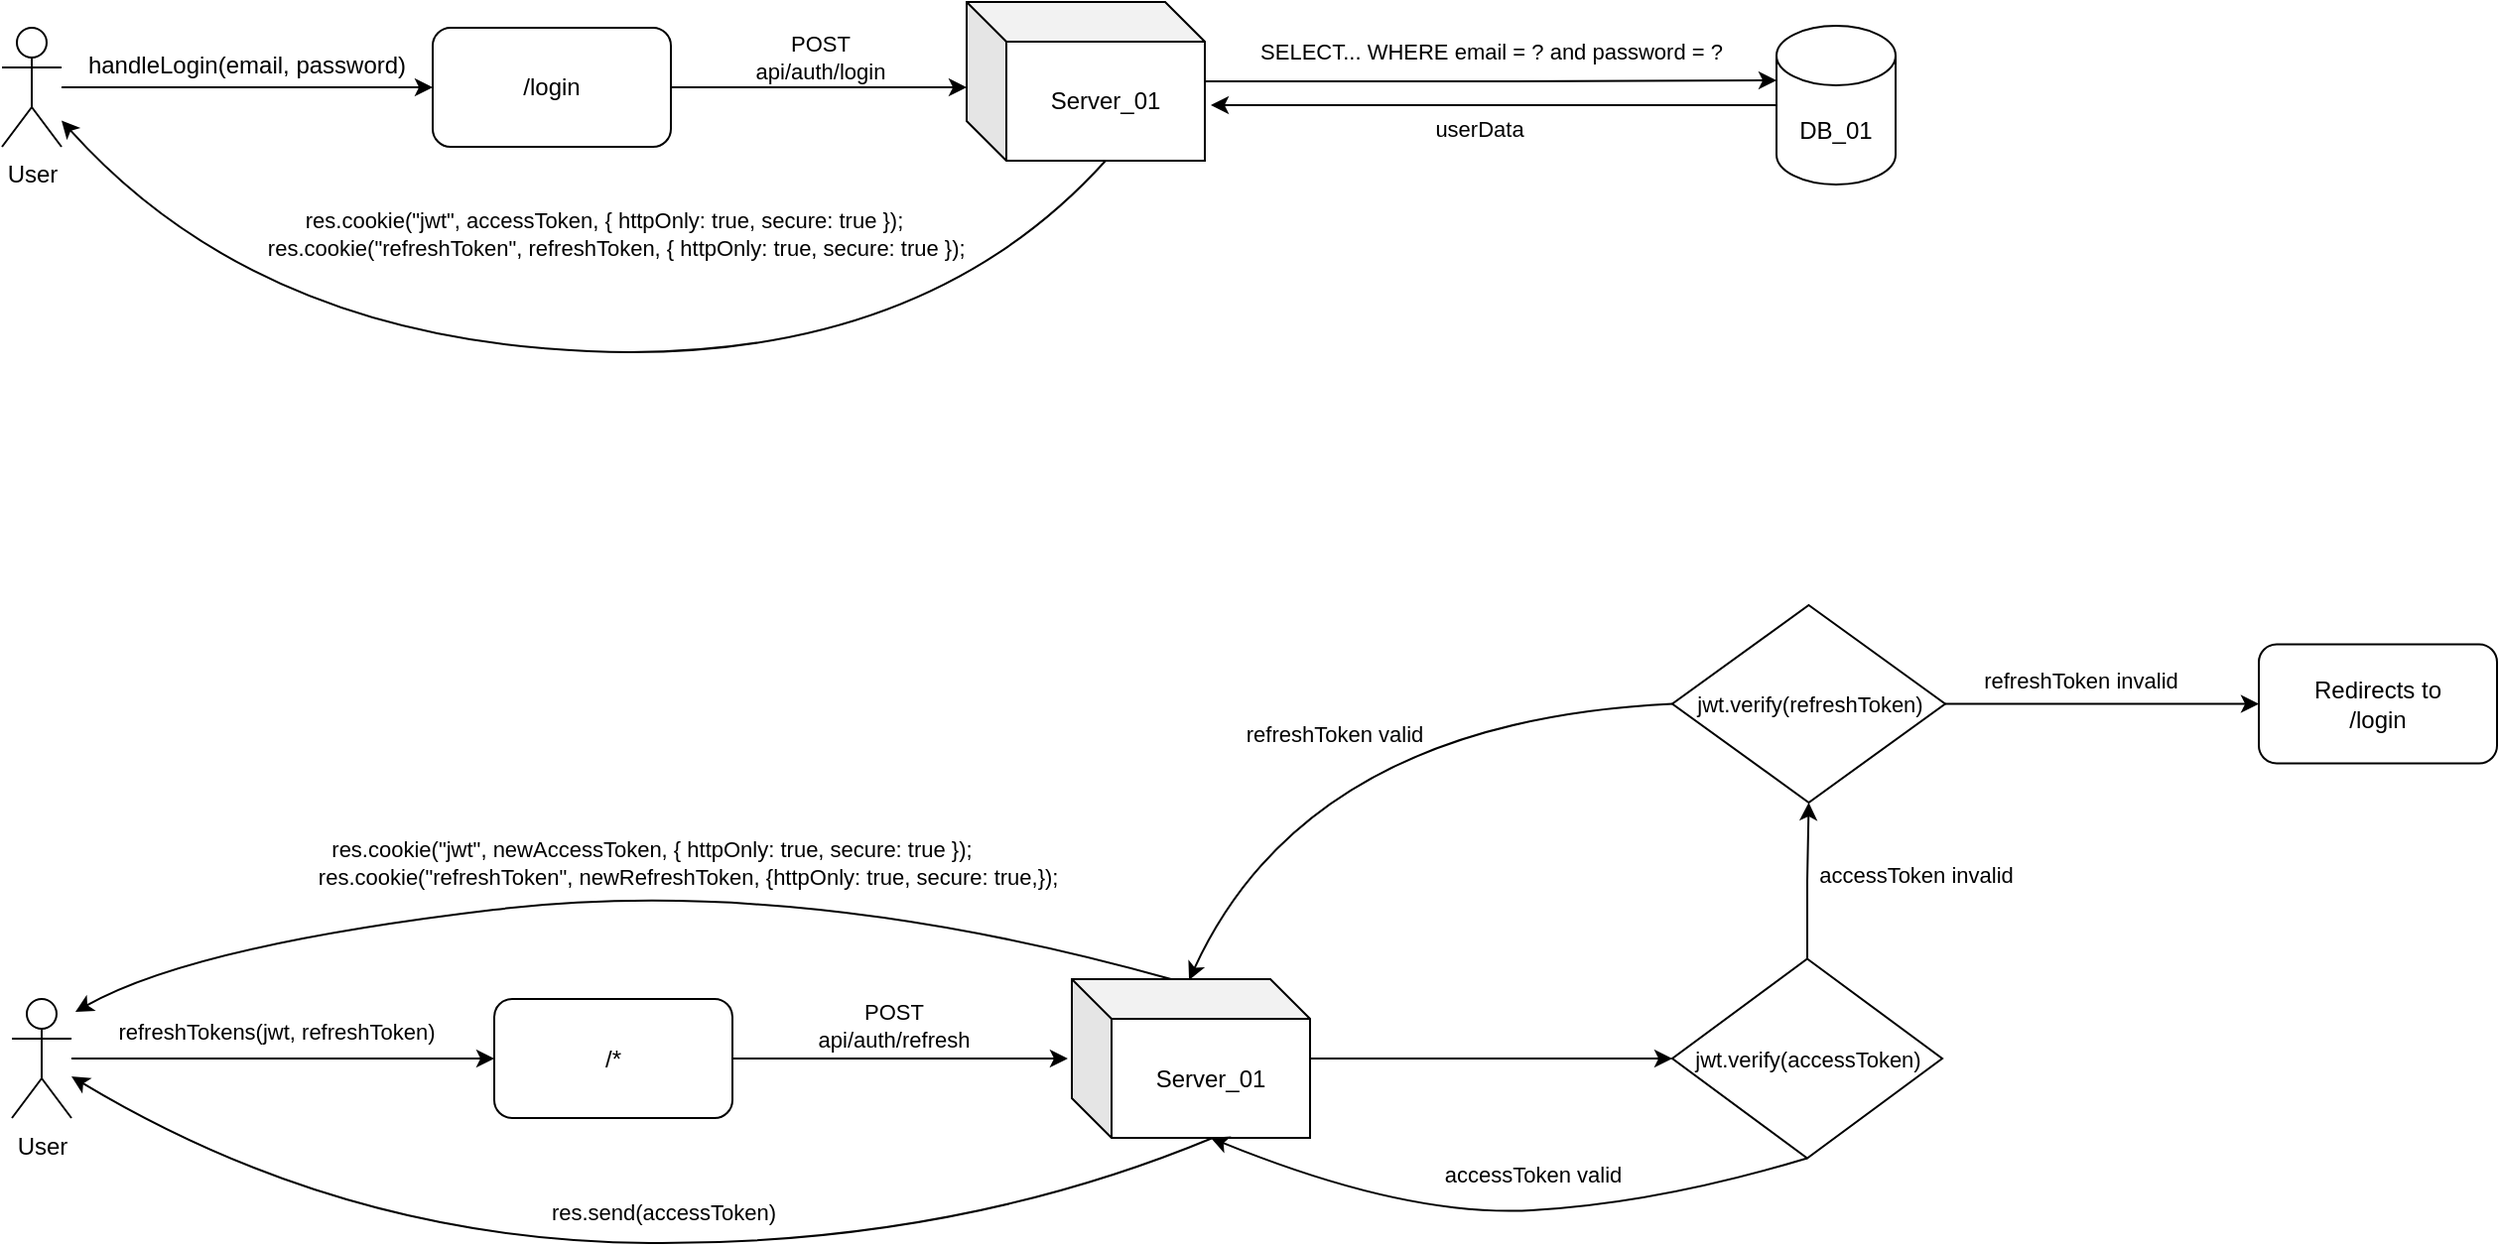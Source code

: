 <mxfile version="26.0.4">
  <diagram name="Side-1" id="1uXuAMI6sPNAo0RSmzbY">
    <mxGraphModel dx="1434" dy="778" grid="0" gridSize="10" guides="1" tooltips="1" connect="1" arrows="1" fold="1" page="0" pageScale="1" pageWidth="1169" pageHeight="827" math="0" shadow="0">
      <root>
        <mxCell id="0" />
        <mxCell id="1" parent="0" />
        <mxCell id="B3a1C3_mdHpukq3oLCQm-4" style="edgeStyle=orthogonalEdgeStyle;rounded=0;orthogonalLoop=1;jettySize=auto;html=1;" edge="1" parent="1" source="B3a1C3_mdHpukq3oLCQm-1" target="B3a1C3_mdHpukq3oLCQm-3">
          <mxGeometry relative="1" as="geometry" />
        </mxCell>
        <mxCell id="B3a1C3_mdHpukq3oLCQm-1" value="User" style="shape=umlActor;verticalLabelPosition=bottom;verticalAlign=top;html=1;outlineConnect=0;" vertex="1" parent="1">
          <mxGeometry x="145" y="168" width="30" height="60" as="geometry" />
        </mxCell>
        <mxCell id="B3a1C3_mdHpukq3oLCQm-3" value="/login" style="rounded=1;whiteSpace=wrap;html=1;" vertex="1" parent="1">
          <mxGeometry x="362" y="168" width="120" height="60" as="geometry" />
        </mxCell>
        <mxCell id="B3a1C3_mdHpukq3oLCQm-5" value="handleLogin(email, password)" style="text;html=1;align=center;verticalAlign=middle;resizable=0;points=[];autosize=1;strokeColor=none;fillColor=none;" vertex="1" parent="1">
          <mxGeometry x="179" y="174" width="178" height="26" as="geometry" />
        </mxCell>
        <mxCell id="B3a1C3_mdHpukq3oLCQm-6" value="Server_01" style="shape=cube;whiteSpace=wrap;html=1;boundedLbl=1;backgroundOutline=1;darkOpacity=0.05;darkOpacity2=0.1;" vertex="1" parent="1">
          <mxGeometry x="631" y="155" width="120" height="80" as="geometry" />
        </mxCell>
        <mxCell id="B3a1C3_mdHpukq3oLCQm-18" style="edgeStyle=orthogonalEdgeStyle;rounded=0;orthogonalLoop=1;jettySize=auto;html=1;" edge="1" parent="1" source="B3a1C3_mdHpukq3oLCQm-11">
          <mxGeometry relative="1" as="geometry">
            <mxPoint x="754" y="207" as="targetPoint" />
          </mxGeometry>
        </mxCell>
        <mxCell id="B3a1C3_mdHpukq3oLCQm-20" value="userData" style="edgeLabel;html=1;align=center;verticalAlign=middle;resizable=0;points=[];" vertex="1" connectable="0" parent="B3a1C3_mdHpukq3oLCQm-18">
          <mxGeometry x="0.016" y="4" relative="1" as="geometry">
            <mxPoint x="-6" y="7" as="offset" />
          </mxGeometry>
        </mxCell>
        <mxCell id="B3a1C3_mdHpukq3oLCQm-11" value="DB_01" style="shape=cylinder3;whiteSpace=wrap;html=1;boundedLbl=1;backgroundOutline=1;size=15;" vertex="1" parent="1">
          <mxGeometry x="1039" y="167" width="60" height="80" as="geometry" />
        </mxCell>
        <mxCell id="B3a1C3_mdHpukq3oLCQm-14" style="edgeStyle=orthogonalEdgeStyle;rounded=0;orthogonalLoop=1;jettySize=auto;html=1;entryX=0;entryY=0;entryDx=0;entryDy=27.5;entryPerimeter=0;" edge="1" parent="1" source="B3a1C3_mdHpukq3oLCQm-6" target="B3a1C3_mdHpukq3oLCQm-11">
          <mxGeometry relative="1" as="geometry" />
        </mxCell>
        <mxCell id="B3a1C3_mdHpukq3oLCQm-19" value="SELECT... WHERE email = ? and password = ?" style="edgeLabel;html=1;align=center;verticalAlign=middle;resizable=0;points=[];" vertex="1" connectable="0" parent="B3a1C3_mdHpukq3oLCQm-14">
          <mxGeometry x="-0.196" y="-1" relative="1" as="geometry">
            <mxPoint x="28" y="-16" as="offset" />
          </mxGeometry>
        </mxCell>
        <mxCell id="B3a1C3_mdHpukq3oLCQm-23" style="edgeStyle=orthogonalEdgeStyle;rounded=0;orthogonalLoop=1;jettySize=auto;html=1;entryX=0;entryY=0.538;entryDx=0;entryDy=0;entryPerimeter=0;" edge="1" parent="1" source="B3a1C3_mdHpukq3oLCQm-3" target="B3a1C3_mdHpukq3oLCQm-6">
          <mxGeometry relative="1" as="geometry" />
        </mxCell>
        <mxCell id="B3a1C3_mdHpukq3oLCQm-24" value="POST&lt;div&gt;api/auth/login&lt;/div&gt;" style="edgeLabel;html=1;align=center;verticalAlign=middle;resizable=0;points=[];" vertex="1" connectable="0" parent="B3a1C3_mdHpukq3oLCQm-23">
          <mxGeometry x="-0.114" y="1" relative="1" as="geometry">
            <mxPoint x="9" y="-14" as="offset" />
          </mxGeometry>
        </mxCell>
        <mxCell id="B3a1C3_mdHpukq3oLCQm-27" value="" style="curved=1;endArrow=classic;html=1;rounded=0;exitX=0;exitY=0;exitDx=70;exitDy=80;exitPerimeter=0;" edge="1" parent="1" source="B3a1C3_mdHpukq3oLCQm-6" target="B3a1C3_mdHpukq3oLCQm-1">
          <mxGeometry width="50" height="50" relative="1" as="geometry">
            <mxPoint x="558" y="338" as="sourcePoint" />
            <mxPoint x="608" y="288" as="targetPoint" />
            <Array as="points">
              <mxPoint x="608" y="338" />
              <mxPoint x="273" y="324" />
            </Array>
          </mxGeometry>
        </mxCell>
        <mxCell id="B3a1C3_mdHpukq3oLCQm-28" value="&lt;div&gt;res.cookie(&quot;jwt&quot;, accessToken, { httpOnly: true, secure: true });&lt;/div&gt;&lt;div&gt;&amp;nbsp; &amp;nbsp; res.cookie(&quot;refreshToken&quot;, refreshToken, { httpOnly: true, secure: true });&lt;/div&gt;" style="edgeLabel;html=1;align=center;verticalAlign=middle;resizable=0;points=[];" vertex="1" connectable="0" parent="B3a1C3_mdHpukq3oLCQm-27">
          <mxGeometry x="-0.104" y="-2" relative="1" as="geometry">
            <mxPoint x="-21" y="-58" as="offset" />
          </mxGeometry>
        </mxCell>
        <mxCell id="B3a1C3_mdHpukq3oLCQm-31" style="edgeStyle=orthogonalEdgeStyle;rounded=0;orthogonalLoop=1;jettySize=auto;html=1;entryX=0;entryY=0.5;entryDx=0;entryDy=0;" edge="1" parent="1" source="B3a1C3_mdHpukq3oLCQm-29" target="B3a1C3_mdHpukq3oLCQm-30">
          <mxGeometry relative="1" as="geometry" />
        </mxCell>
        <mxCell id="B3a1C3_mdHpukq3oLCQm-35" value="refreshTokens(jwt, refreshToken)" style="edgeLabel;html=1;align=center;verticalAlign=middle;resizable=0;points=[];" vertex="1" connectable="0" parent="B3a1C3_mdHpukq3oLCQm-31">
          <mxGeometry x="-0.093" relative="1" as="geometry">
            <mxPoint x="6" y="-14" as="offset" />
          </mxGeometry>
        </mxCell>
        <mxCell id="B3a1C3_mdHpukq3oLCQm-29" value="User" style="shape=umlActor;verticalLabelPosition=bottom;verticalAlign=top;html=1;outlineConnect=0;" vertex="1" parent="1">
          <mxGeometry x="150" y="657.5" width="30" height="60" as="geometry" />
        </mxCell>
        <mxCell id="B3a1C3_mdHpukq3oLCQm-30" value="/*" style="rounded=1;whiteSpace=wrap;html=1;" vertex="1" parent="1">
          <mxGeometry x="393" y="657.5" width="120" height="60" as="geometry" />
        </mxCell>
        <mxCell id="B3a1C3_mdHpukq3oLCQm-39" style="edgeStyle=orthogonalEdgeStyle;rounded=0;orthogonalLoop=1;jettySize=auto;html=1;entryX=0;entryY=0.5;entryDx=0;entryDy=0;" edge="1" parent="1" source="B3a1C3_mdHpukq3oLCQm-32" target="B3a1C3_mdHpukq3oLCQm-38">
          <mxGeometry relative="1" as="geometry" />
        </mxCell>
        <mxCell id="B3a1C3_mdHpukq3oLCQm-32" value="Server_01" style="shape=cube;whiteSpace=wrap;html=1;boundedLbl=1;backgroundOutline=1;darkOpacity=0.05;darkOpacity2=0.1;" vertex="1" parent="1">
          <mxGeometry x="684" y="647.5" width="120" height="80" as="geometry" />
        </mxCell>
        <mxCell id="B3a1C3_mdHpukq3oLCQm-33" style="edgeStyle=orthogonalEdgeStyle;rounded=0;orthogonalLoop=1;jettySize=auto;html=1;entryX=-0.017;entryY=0.5;entryDx=0;entryDy=0;entryPerimeter=0;" edge="1" parent="1" source="B3a1C3_mdHpukq3oLCQm-30" target="B3a1C3_mdHpukq3oLCQm-32">
          <mxGeometry relative="1" as="geometry" />
        </mxCell>
        <mxCell id="B3a1C3_mdHpukq3oLCQm-36" value="POST&lt;div&gt;api/auth/refresh&lt;/div&gt;" style="edgeLabel;html=1;align=center;verticalAlign=middle;resizable=0;points=[];" vertex="1" connectable="0" parent="B3a1C3_mdHpukq3oLCQm-33">
          <mxGeometry x="0.042" y="1" relative="1" as="geometry">
            <mxPoint x="-7" y="-16" as="offset" />
          </mxGeometry>
        </mxCell>
        <mxCell id="B3a1C3_mdHpukq3oLCQm-54" value="" style="edgeStyle=orthogonalEdgeStyle;rounded=0;orthogonalLoop=1;jettySize=auto;html=1;" edge="1" parent="1" source="B3a1C3_mdHpukq3oLCQm-38" target="B3a1C3_mdHpukq3oLCQm-53">
          <mxGeometry relative="1" as="geometry" />
        </mxCell>
        <mxCell id="B3a1C3_mdHpukq3oLCQm-65" value="accessToken invalid" style="edgeLabel;html=1;align=center;verticalAlign=middle;resizable=0;points=[];" vertex="1" connectable="0" parent="B3a1C3_mdHpukq3oLCQm-54">
          <mxGeometry x="0.17" relative="1" as="geometry">
            <mxPoint x="53" y="3" as="offset" />
          </mxGeometry>
        </mxCell>
        <mxCell id="B3a1C3_mdHpukq3oLCQm-38" value="&lt;span style=&quot;font-size: 11px; text-wrap-mode: nowrap;&quot;&gt;jwt.verify(accessToken)&lt;/span&gt;" style="rhombus;whiteSpace=wrap;html=1;" vertex="1" parent="1">
          <mxGeometry x="986.5" y="637.25" width="136" height="100.5" as="geometry" />
        </mxCell>
        <mxCell id="B3a1C3_mdHpukq3oLCQm-46" value="" style="curved=1;endArrow=classic;html=1;rounded=0;exitX=0.5;exitY=1;exitDx=0;exitDy=0;entryX=0;entryY=0;entryDx=70;entryDy=80;entryPerimeter=0;" edge="1" parent="1" source="B3a1C3_mdHpukq3oLCQm-38" target="B3a1C3_mdHpukq3oLCQm-32">
          <mxGeometry width="50" height="50" relative="1" as="geometry">
            <mxPoint x="778" y="632.5" as="sourcePoint" />
            <mxPoint x="828" y="582.5" as="targetPoint" />
            <Array as="points">
              <mxPoint x="979" y="760.5" />
              <mxPoint x="852" y="767.5" />
            </Array>
          </mxGeometry>
        </mxCell>
        <mxCell id="B3a1C3_mdHpukq3oLCQm-47" value="accessToken valid" style="edgeLabel;html=1;align=center;verticalAlign=middle;resizable=0;points=[];" vertex="1" connectable="0" parent="B3a1C3_mdHpukq3oLCQm-46">
          <mxGeometry x="-0.054" y="4" relative="1" as="geometry">
            <mxPoint x="5" y="-23" as="offset" />
          </mxGeometry>
        </mxCell>
        <mxCell id="B3a1C3_mdHpukq3oLCQm-49" value="" style="curved=1;endArrow=classic;html=1;rounded=0;exitX=0.5;exitY=1;exitDx=0;exitDy=0;" edge="1" parent="1" target="B3a1C3_mdHpukq3oLCQm-29">
          <mxGeometry width="50" height="50" relative="1" as="geometry">
            <mxPoint x="755" y="727.5" as="sourcePoint" />
            <mxPoint x="489" y="717.5" as="targetPoint" />
            <Array as="points">
              <mxPoint x="625" y="781.5" />
              <mxPoint x="318" y="779.5" />
            </Array>
          </mxGeometry>
        </mxCell>
        <mxCell id="B3a1C3_mdHpukq3oLCQm-51" value="res.send(accessToken)" style="edgeLabel;html=1;align=center;verticalAlign=middle;resizable=0;points=[];" vertex="1" connectable="0" parent="B3a1C3_mdHpukq3oLCQm-49">
          <mxGeometry x="-0.127" y="-1" relative="1" as="geometry">
            <mxPoint x="-23" y="-15" as="offset" />
          </mxGeometry>
        </mxCell>
        <mxCell id="B3a1C3_mdHpukq3oLCQm-68" style="edgeStyle=orthogonalEdgeStyle;rounded=0;orthogonalLoop=1;jettySize=auto;html=1;" edge="1" parent="1" source="B3a1C3_mdHpukq3oLCQm-53" target="B3a1C3_mdHpukq3oLCQm-67">
          <mxGeometry relative="1" as="geometry" />
        </mxCell>
        <mxCell id="B3a1C3_mdHpukq3oLCQm-69" value="refreshToken invalid" style="edgeLabel;html=1;align=center;verticalAlign=middle;resizable=0;points=[];" vertex="1" connectable="0" parent="B3a1C3_mdHpukq3oLCQm-68">
          <mxGeometry x="-0.202" relative="1" as="geometry">
            <mxPoint x="5" y="-12" as="offset" />
          </mxGeometry>
        </mxCell>
        <mxCell id="B3a1C3_mdHpukq3oLCQm-53" value="&lt;span style=&quot;font-size: 11px; text-wrap-mode: nowrap;&quot;&gt;jwt.verify(refreshToken)&lt;/span&gt;" style="rhombus;whiteSpace=wrap;html=1;" vertex="1" parent="1">
          <mxGeometry x="986.5" y="459" width="137.5" height="99.5" as="geometry" />
        </mxCell>
        <mxCell id="B3a1C3_mdHpukq3oLCQm-62" value="" style="curved=1;endArrow=classic;html=1;rounded=0;exitX=0;exitY=0.5;exitDx=0;exitDy=0;entryX=0.492;entryY=0.006;entryDx=0;entryDy=0;entryPerimeter=0;" edge="1" parent="1" source="B3a1C3_mdHpukq3oLCQm-53" target="B3a1C3_mdHpukq3oLCQm-32">
          <mxGeometry width="50" height="50" relative="1" as="geometry">
            <mxPoint x="778" y="532.5" as="sourcePoint" />
            <mxPoint x="742" y="646" as="targetPoint" />
            <Array as="points">
              <mxPoint x="803" y="517.5" />
            </Array>
          </mxGeometry>
        </mxCell>
        <mxCell id="B3a1C3_mdHpukq3oLCQm-63" value="refreshToken valid" style="edgeLabel;html=1;align=center;verticalAlign=middle;resizable=0;points=[];" vertex="1" connectable="0" parent="B3a1C3_mdHpukq3oLCQm-62">
          <mxGeometry x="-0.133" y="25" relative="1" as="geometry">
            <mxPoint x="-30" y="-17" as="offset" />
          </mxGeometry>
        </mxCell>
        <mxCell id="B3a1C3_mdHpukq3oLCQm-64" value="" style="curved=1;endArrow=classic;html=1;rounded=0;exitX=0;exitY=0;exitDx=50;exitDy=0;exitPerimeter=0;" edge="1" parent="1" source="B3a1C3_mdHpukq3oLCQm-32">
          <mxGeometry width="50" height="50" relative="1" as="geometry">
            <mxPoint x="778" y="532.5" as="sourcePoint" />
            <mxPoint x="182" y="664" as="targetPoint" />
            <Array as="points">
              <mxPoint x="545" y="594.5" />
              <mxPoint x="241" y="630.5" />
            </Array>
          </mxGeometry>
        </mxCell>
        <mxCell id="B3a1C3_mdHpukq3oLCQm-66" value="&lt;div&gt;res.cookie(&quot;jwt&quot;, newAccessToken, { httpOnly: true, secure: true });&lt;/div&gt;&lt;div&gt;&amp;nbsp; &amp;nbsp; &amp;nbsp; &amp;nbsp; &amp;nbsp; &amp;nbsp; res.cookie(&quot;refreshToken&quot;, newRefreshToken, {httpOnly: true, secure: true,});&lt;/div&gt;" style="edgeLabel;html=1;align=center;verticalAlign=middle;resizable=0;points=[];" vertex="1" connectable="0" parent="B3a1C3_mdHpukq3oLCQm-64">
          <mxGeometry x="-0.052" y="3" relative="1" as="geometry">
            <mxPoint y="-17" as="offset" />
          </mxGeometry>
        </mxCell>
        <mxCell id="B3a1C3_mdHpukq3oLCQm-67" value="&lt;div&gt;Redirects to&lt;/div&gt;/login" style="rounded=1;whiteSpace=wrap;html=1;" vertex="1" parent="1">
          <mxGeometry x="1282" y="478.75" width="120" height="60" as="geometry" />
        </mxCell>
      </root>
    </mxGraphModel>
  </diagram>
</mxfile>

